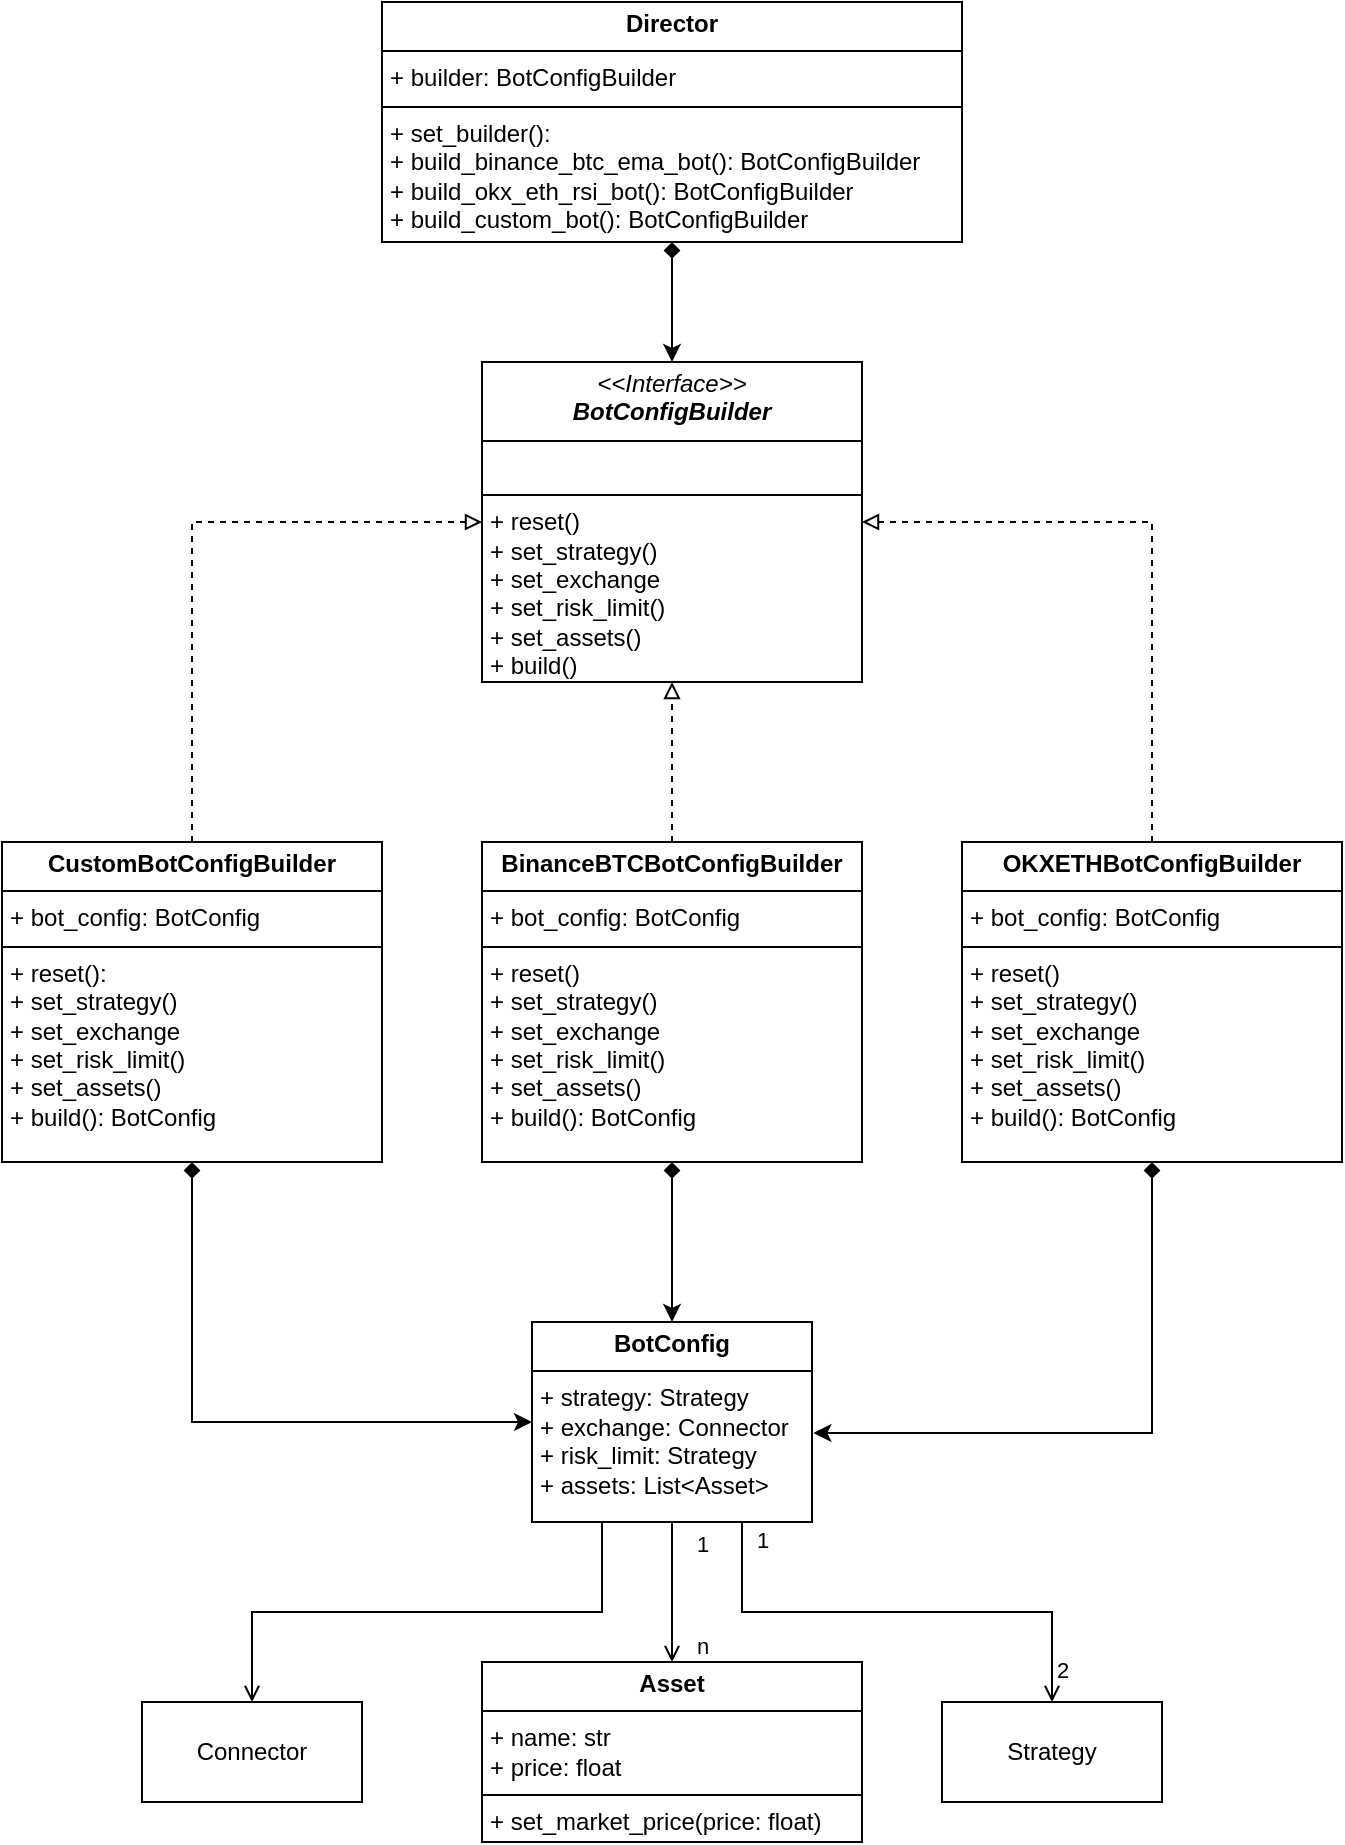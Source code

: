 <mxfile version="26.0.9">
  <diagram id="C5RBs43oDa-KdzZeNtuy" name="Page-1">
    <mxGraphModel dx="1621" dy="1204" grid="1" gridSize="10" guides="1" tooltips="1" connect="1" arrows="1" fold="1" page="1" pageScale="1" pageWidth="827" pageHeight="1169" math="0" shadow="0">
      <root>
        <mxCell id="WIyWlLk6GJQsqaUBKTNV-0" />
        <mxCell id="WIyWlLk6GJQsqaUBKTNV-1" parent="WIyWlLk6GJQsqaUBKTNV-0" />
        <mxCell id="LUynp7XhBvZ1o72ycBmQ-24" value="" style="edgeStyle=orthogonalEdgeStyle;rounded=0;orthogonalLoop=1;jettySize=auto;html=1;startArrow=none;startFill=0;endArrow=open;endFill=0;" edge="1" parent="WIyWlLk6GJQsqaUBKTNV-1" source="LUynp7XhBvZ1o72ycBmQ-0" target="LUynp7XhBvZ1o72ycBmQ-21">
          <mxGeometry relative="1" as="geometry" />
        </mxCell>
        <mxCell id="LUynp7XhBvZ1o72ycBmQ-32" value="1" style="edgeLabel;html=1;align=center;verticalAlign=middle;resizable=0;points=[];" vertex="1" connectable="0" parent="LUynp7XhBvZ1o72ycBmQ-24">
          <mxGeometry x="-0.576" relative="1" as="geometry">
            <mxPoint x="15" y="-4" as="offset" />
          </mxGeometry>
        </mxCell>
        <mxCell id="LUynp7XhBvZ1o72ycBmQ-33" value="n" style="edgeLabel;html=1;align=center;verticalAlign=middle;resizable=0;points=[];" vertex="1" connectable="0" parent="LUynp7XhBvZ1o72ycBmQ-24">
          <mxGeometry x="0.763" y="1" relative="1" as="geometry">
            <mxPoint x="14" as="offset" />
          </mxGeometry>
        </mxCell>
        <mxCell id="LUynp7XhBvZ1o72ycBmQ-27" style="edgeStyle=orthogonalEdgeStyle;rounded=0;orthogonalLoop=1;jettySize=auto;html=1;exitX=0.25;exitY=1;exitDx=0;exitDy=0;entryX=0.5;entryY=0;entryDx=0;entryDy=0;endArrow=open;endFill=0;" edge="1" parent="WIyWlLk6GJQsqaUBKTNV-1" source="LUynp7XhBvZ1o72ycBmQ-0" target="LUynp7XhBvZ1o72ycBmQ-26">
          <mxGeometry relative="1" as="geometry" />
        </mxCell>
        <mxCell id="LUynp7XhBvZ1o72ycBmQ-29" style="edgeStyle=orthogonalEdgeStyle;rounded=0;orthogonalLoop=1;jettySize=auto;html=1;exitX=0.75;exitY=1;exitDx=0;exitDy=0;endArrow=open;endFill=0;" edge="1" parent="WIyWlLk6GJQsqaUBKTNV-1" source="LUynp7XhBvZ1o72ycBmQ-0" target="LUynp7XhBvZ1o72ycBmQ-28">
          <mxGeometry relative="1" as="geometry" />
        </mxCell>
        <mxCell id="LUynp7XhBvZ1o72ycBmQ-34" value="1" style="edgeLabel;html=1;align=center;verticalAlign=middle;resizable=0;points=[];" vertex="1" connectable="0" parent="LUynp7XhBvZ1o72ycBmQ-29">
          <mxGeometry x="-0.93" relative="1" as="geometry">
            <mxPoint x="10" as="offset" />
          </mxGeometry>
        </mxCell>
        <mxCell id="LUynp7XhBvZ1o72ycBmQ-35" value="2" style="edgeLabel;html=1;align=center;verticalAlign=middle;resizable=0;points=[];" vertex="1" connectable="0" parent="LUynp7XhBvZ1o72ycBmQ-29">
          <mxGeometry x="0.865" y="-1" relative="1" as="geometry">
            <mxPoint x="6" as="offset" />
          </mxGeometry>
        </mxCell>
        <mxCell id="LUynp7XhBvZ1o72ycBmQ-0" value="&lt;p style=&quot;margin:0px;margin-top:4px;text-align:center;&quot;&gt;&lt;b&gt;BotConfig&lt;/b&gt;&lt;/p&gt;&lt;hr size=&quot;1&quot; style=&quot;border-style:solid;&quot;&gt;&lt;p style=&quot;margin:0px;margin-left:4px;&quot;&gt;+ strategy: Strategy&lt;br&gt;+ exchange: Connector&lt;/p&gt;&lt;p style=&quot;margin:0px;margin-left:4px;&quot;&gt;+ risk_limit: Strategy&lt;/p&gt;&lt;p style=&quot;margin:0px;margin-left:4px;&quot;&gt;+ assets: List&amp;lt;Asset&amp;gt;&lt;/p&gt;&lt;p style=&quot;margin:0px;margin-left:4px;&quot;&gt;&lt;br&gt;&lt;/p&gt;" style="verticalAlign=top;align=left;overflow=fill;html=1;whiteSpace=wrap;" vertex="1" parent="WIyWlLk6GJQsqaUBKTNV-1">
          <mxGeometry x="25" y="760" width="140" height="100" as="geometry" />
        </mxCell>
        <mxCell id="LUynp7XhBvZ1o72ycBmQ-2" value="&lt;p style=&quot;margin:0px;margin-top:4px;text-align:center;&quot;&gt;&lt;i&gt;&amp;lt;&amp;lt;Interface&amp;gt;&amp;gt;&lt;/i&gt;&lt;br&gt;&lt;b&gt;&lt;i&gt;BotConfigBuilder&lt;/i&gt;&lt;/b&gt;&lt;/p&gt;&lt;hr size=&quot;1&quot; style=&quot;border-style:solid;&quot;&gt;&lt;p style=&quot;margin:0px;margin-left:4px;&quot;&gt;&lt;br&gt;&lt;/p&gt;&lt;hr size=&quot;1&quot; style=&quot;border-style:solid;&quot;&gt;&lt;p style=&quot;margin:0px;margin-left:4px;&quot;&gt;+ reset()&lt;br&gt;+ set_strategy()&lt;/p&gt;&lt;p style=&quot;margin:0px;margin-left:4px;&quot;&gt;+ set_exchange&lt;/p&gt;&lt;p style=&quot;margin:0px;margin-left:4px;&quot;&gt;+ set_risk_limit()&lt;/p&gt;&lt;p style=&quot;margin:0px;margin-left:4px;&quot;&gt;+ set_assets()&lt;/p&gt;&lt;p style=&quot;margin:0px;margin-left:4px;&quot;&gt;+ build()&lt;/p&gt;" style="verticalAlign=top;align=left;overflow=fill;html=1;whiteSpace=wrap;" vertex="1" parent="WIyWlLk6GJQsqaUBKTNV-1">
          <mxGeometry y="280" width="190" height="160" as="geometry" />
        </mxCell>
        <mxCell id="LUynp7XhBvZ1o72ycBmQ-10" style="edgeStyle=orthogonalEdgeStyle;rounded=0;orthogonalLoop=1;jettySize=auto;html=1;exitX=0.5;exitY=0;exitDx=0;exitDy=0;entryX=0;entryY=0.5;entryDx=0;entryDy=0;dashed=1;endArrow=block;endFill=0;" edge="1" parent="WIyWlLk6GJQsqaUBKTNV-1" source="LUynp7XhBvZ1o72ycBmQ-3" target="LUynp7XhBvZ1o72ycBmQ-2">
          <mxGeometry relative="1" as="geometry" />
        </mxCell>
        <mxCell id="LUynp7XhBvZ1o72ycBmQ-17" style="edgeStyle=orthogonalEdgeStyle;rounded=0;orthogonalLoop=1;jettySize=auto;html=1;exitX=0.5;exitY=1;exitDx=0;exitDy=0;entryX=0;entryY=0.5;entryDx=0;entryDy=0;startArrow=diamond;startFill=1;" edge="1" parent="WIyWlLk6GJQsqaUBKTNV-1" source="LUynp7XhBvZ1o72ycBmQ-3" target="LUynp7XhBvZ1o72ycBmQ-0">
          <mxGeometry relative="1" as="geometry" />
        </mxCell>
        <mxCell id="LUynp7XhBvZ1o72ycBmQ-3" value="&lt;p style=&quot;margin:0px;margin-top:4px;text-align:center;&quot;&gt;&lt;b&gt;CustomBotConfigBuilder&lt;/b&gt;&lt;/p&gt;&lt;hr size=&quot;1&quot; style=&quot;border-style:solid;&quot;&gt;&lt;p style=&quot;margin:0px;margin-left:4px;&quot;&gt;+ bot_config: BotConfig&lt;/p&gt;&lt;hr size=&quot;1&quot; style=&quot;border-style:solid;&quot;&gt;&lt;p style=&quot;margin:0px;margin-left:4px;&quot;&gt;+ reset():&amp;nbsp;&lt;br&gt;+ set_strategy()&lt;/p&gt;&lt;p style=&quot;margin:0px;margin-left:4px;&quot;&gt;+ set_exchange&lt;/p&gt;&lt;p style=&quot;margin:0px;margin-left:4px;&quot;&gt;+ set_risk_limit()&lt;/p&gt;&lt;p style=&quot;margin:0px;margin-left:4px;&quot;&gt;+ set_assets()&lt;/p&gt;&lt;p style=&quot;margin:0px;margin-left:4px;&quot;&gt;+ build(): BotConfig&lt;/p&gt;" style="verticalAlign=top;align=left;overflow=fill;html=1;whiteSpace=wrap;" vertex="1" parent="WIyWlLk6GJQsqaUBKTNV-1">
          <mxGeometry x="-240" y="520" width="190" height="160" as="geometry" />
        </mxCell>
        <mxCell id="LUynp7XhBvZ1o72ycBmQ-11" style="edgeStyle=orthogonalEdgeStyle;rounded=0;orthogonalLoop=1;jettySize=auto;html=1;exitX=0.5;exitY=0;exitDx=0;exitDy=0;entryX=0.5;entryY=1;entryDx=0;entryDy=0;dashed=1;endArrow=block;endFill=0;" edge="1" parent="WIyWlLk6GJQsqaUBKTNV-1" source="LUynp7XhBvZ1o72ycBmQ-5" target="LUynp7XhBvZ1o72ycBmQ-2">
          <mxGeometry relative="1" as="geometry" />
        </mxCell>
        <mxCell id="LUynp7XhBvZ1o72ycBmQ-14" value="" style="edgeStyle=orthogonalEdgeStyle;rounded=0;orthogonalLoop=1;jettySize=auto;html=1;startArrow=diamond;startFill=1;" edge="1" parent="WIyWlLk6GJQsqaUBKTNV-1" source="LUynp7XhBvZ1o72ycBmQ-5" target="LUynp7XhBvZ1o72ycBmQ-0">
          <mxGeometry relative="1" as="geometry" />
        </mxCell>
        <mxCell id="LUynp7XhBvZ1o72ycBmQ-5" value="&lt;p style=&quot;margin:0px;margin-top:4px;text-align:center;&quot;&gt;&lt;b&gt;BinanceBTCBotConfigBuilder&lt;/b&gt;&lt;/p&gt;&lt;hr size=&quot;1&quot; style=&quot;border-style:solid;&quot;&gt;&lt;p style=&quot;margin:0px;margin-left:4px;&quot;&gt;+ bot_config: BotConfig&lt;/p&gt;&lt;hr size=&quot;1&quot; style=&quot;border-style:solid;&quot;&gt;&lt;p style=&quot;margin:0px;margin-left:4px;&quot;&gt;+ reset()&lt;br&gt;+ set_strategy()&lt;/p&gt;&lt;p style=&quot;margin:0px;margin-left:4px;&quot;&gt;+ set_exchange&lt;/p&gt;&lt;p style=&quot;margin:0px;margin-left:4px;&quot;&gt;+ set_risk_limit()&lt;/p&gt;&lt;p style=&quot;margin:0px;margin-left:4px;&quot;&gt;+ set_assets()&lt;/p&gt;&lt;p style=&quot;margin:0px;margin-left:4px;&quot;&gt;+ build(): BotConfig&lt;/p&gt;" style="verticalAlign=top;align=left;overflow=fill;html=1;whiteSpace=wrap;" vertex="1" parent="WIyWlLk6GJQsqaUBKTNV-1">
          <mxGeometry y="520" width="190" height="160" as="geometry" />
        </mxCell>
        <mxCell id="LUynp7XhBvZ1o72ycBmQ-12" style="edgeStyle=orthogonalEdgeStyle;rounded=0;orthogonalLoop=1;jettySize=auto;html=1;exitX=0.5;exitY=0;exitDx=0;exitDy=0;entryX=1;entryY=0.5;entryDx=0;entryDy=0;dashed=1;endArrow=block;endFill=0;" edge="1" parent="WIyWlLk6GJQsqaUBKTNV-1" source="LUynp7XhBvZ1o72ycBmQ-6" target="LUynp7XhBvZ1o72ycBmQ-2">
          <mxGeometry relative="1" as="geometry" />
        </mxCell>
        <mxCell id="LUynp7XhBvZ1o72ycBmQ-6" value="&lt;p style=&quot;margin:0px;margin-top:4px;text-align:center;&quot;&gt;&lt;b&gt;OKXETHBotConfigBuilder&lt;/b&gt;&lt;/p&gt;&lt;hr size=&quot;1&quot; style=&quot;border-style:solid;&quot;&gt;&lt;p style=&quot;margin:0px;margin-left:4px;&quot;&gt;+ bot_config: BotConfig&lt;/p&gt;&lt;hr size=&quot;1&quot; style=&quot;border-style:solid;&quot;&gt;&lt;p style=&quot;margin:0px;margin-left:4px;&quot;&gt;+ reset()&lt;br&gt;+ set_strategy()&lt;/p&gt;&lt;p style=&quot;margin:0px;margin-left:4px;&quot;&gt;+ set_exchange&lt;/p&gt;&lt;p style=&quot;margin:0px;margin-left:4px;&quot;&gt;+ set_risk_limit()&lt;/p&gt;&lt;p style=&quot;margin:0px;margin-left:4px;&quot;&gt;+ set_assets()&lt;/p&gt;&lt;p style=&quot;margin:0px;margin-left:4px;&quot;&gt;+ build(): BotConfig&lt;/p&gt;" style="verticalAlign=top;align=left;overflow=fill;html=1;whiteSpace=wrap;" vertex="1" parent="WIyWlLk6GJQsqaUBKTNV-1">
          <mxGeometry x="240" y="520" width="190" height="160" as="geometry" />
        </mxCell>
        <mxCell id="LUynp7XhBvZ1o72ycBmQ-18" style="edgeStyle=orthogonalEdgeStyle;rounded=0;orthogonalLoop=1;jettySize=auto;html=1;exitX=0.5;exitY=1;exitDx=0;exitDy=0;entryX=1.005;entryY=0.555;entryDx=0;entryDy=0;entryPerimeter=0;startArrow=diamond;startFill=1;" edge="1" parent="WIyWlLk6GJQsqaUBKTNV-1" source="LUynp7XhBvZ1o72ycBmQ-6" target="LUynp7XhBvZ1o72ycBmQ-0">
          <mxGeometry relative="1" as="geometry" />
        </mxCell>
        <mxCell id="LUynp7XhBvZ1o72ycBmQ-20" value="" style="edgeStyle=orthogonalEdgeStyle;rounded=0;orthogonalLoop=1;jettySize=auto;html=1;startArrow=diamond;startFill=1;" edge="1" parent="WIyWlLk6GJQsqaUBKTNV-1" source="LUynp7XhBvZ1o72ycBmQ-19" target="LUynp7XhBvZ1o72ycBmQ-2">
          <mxGeometry relative="1" as="geometry" />
        </mxCell>
        <mxCell id="LUynp7XhBvZ1o72ycBmQ-19" value="&lt;p style=&quot;margin:0px;margin-top:4px;text-align:center;&quot;&gt;&lt;b&gt;Director&lt;/b&gt;&lt;/p&gt;&lt;hr size=&quot;1&quot; style=&quot;border-style:solid;&quot;&gt;&lt;p style=&quot;margin:0px;margin-left:4px;&quot;&gt;+ builder: BotConfigBuilder&lt;/p&gt;&lt;hr size=&quot;1&quot; style=&quot;border-style:solid;&quot;&gt;&lt;p style=&quot;margin:0px;margin-left:4px;&quot;&gt;+ set_builder():&amp;nbsp;&lt;br&gt;+ build_binance_btc_ema_bot(): BotConfigBuilder&lt;/p&gt;&lt;p style=&quot;margin:0px;margin-left:4px;&quot;&gt;+ build_okx_eth_rsi_bot(): BotConfigBuilder&lt;br&gt;&lt;/p&gt;&lt;p style=&quot;margin:0px;margin-left:4px;&quot;&gt;+ build_custom_bot(): BotConfigBuilder&lt;br&gt;&lt;/p&gt;" style="verticalAlign=top;align=left;overflow=fill;html=1;whiteSpace=wrap;" vertex="1" parent="WIyWlLk6GJQsqaUBKTNV-1">
          <mxGeometry x="-50" y="100" width="290" height="120" as="geometry" />
        </mxCell>
        <mxCell id="LUynp7XhBvZ1o72ycBmQ-21" value="&lt;p style=&quot;margin:0px;margin-top:4px;text-align:center;&quot;&gt;&lt;b&gt;Asset&lt;/b&gt;&lt;/p&gt;&lt;hr size=&quot;1&quot; style=&quot;border-style:solid;&quot;&gt;&lt;p style=&quot;margin:0px;margin-left:4px;&quot;&gt;+ name: str&lt;/p&gt;&lt;p style=&quot;margin:0px;margin-left:4px;&quot;&gt;+ price: float&lt;/p&gt;&lt;hr size=&quot;1&quot; style=&quot;border-style:solid;&quot;&gt;&lt;p style=&quot;margin:0px;margin-left:4px;&quot;&gt;+ set_market_price(price: float)&amp;nbsp;&lt;br&gt;&lt;/p&gt;" style="verticalAlign=top;align=left;overflow=fill;html=1;whiteSpace=wrap;" vertex="1" parent="WIyWlLk6GJQsqaUBKTNV-1">
          <mxGeometry y="930" width="190" height="90" as="geometry" />
        </mxCell>
        <mxCell id="LUynp7XhBvZ1o72ycBmQ-26" value="Connector" style="html=1;whiteSpace=wrap;" vertex="1" parent="WIyWlLk6GJQsqaUBKTNV-1">
          <mxGeometry x="-170" y="950" width="110" height="50" as="geometry" />
        </mxCell>
        <mxCell id="LUynp7XhBvZ1o72ycBmQ-28" value="Strategy" style="html=1;whiteSpace=wrap;" vertex="1" parent="WIyWlLk6GJQsqaUBKTNV-1">
          <mxGeometry x="230" y="950" width="110" height="50" as="geometry" />
        </mxCell>
      </root>
    </mxGraphModel>
  </diagram>
</mxfile>
